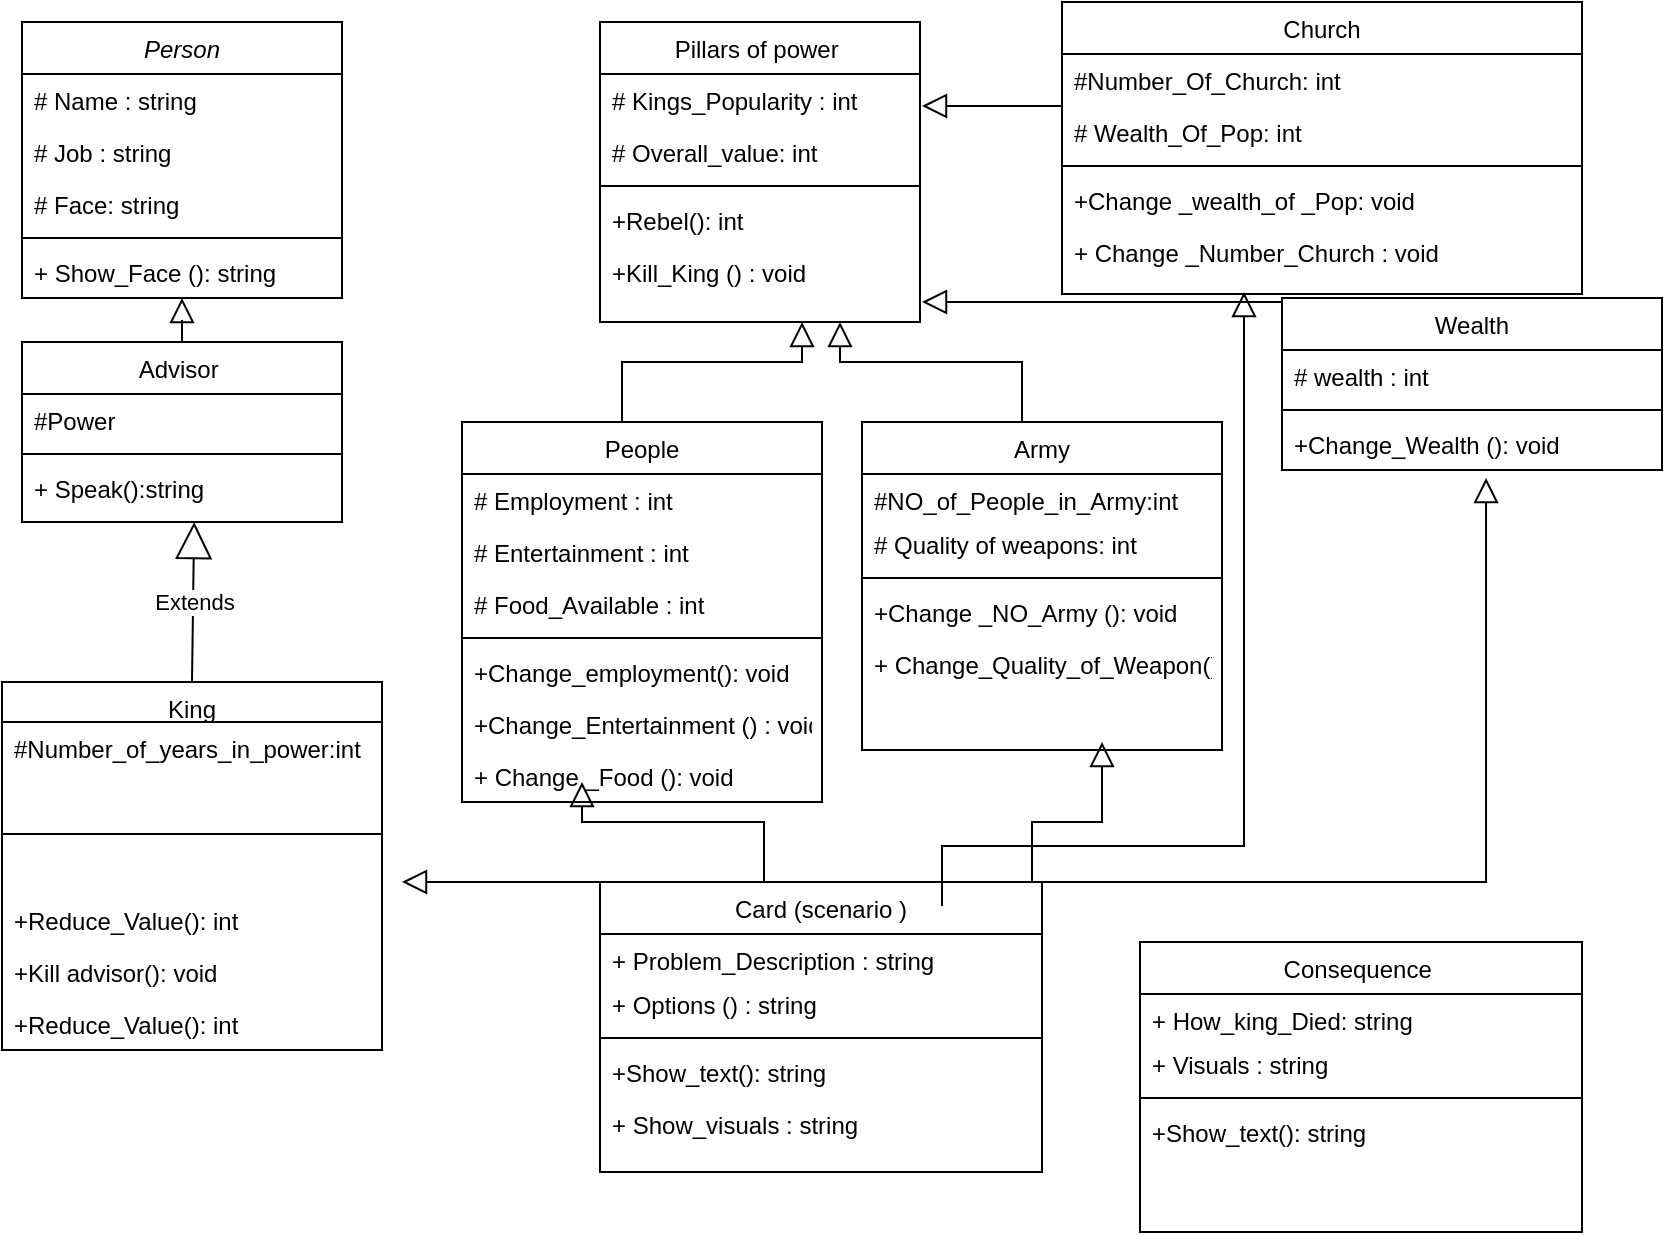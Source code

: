 <mxfile version="20.4.0" type="github">
  <diagram id="C5RBs43oDa-KdzZeNtuy" name="Page-1">
    <mxGraphModel dx="1422" dy="428" grid="1" gridSize="10" guides="1" tooltips="1" connect="1" arrows="1" fold="1" page="1" pageScale="1" pageWidth="827" pageHeight="1169" math="0" shadow="0">
      <root>
        <mxCell id="WIyWlLk6GJQsqaUBKTNV-0" />
        <mxCell id="WIyWlLk6GJQsqaUBKTNV-1" parent="WIyWlLk6GJQsqaUBKTNV-0" />
        <mxCell id="zkfFHV4jXpPFQw0GAbJ--0" value="Person" style="swimlane;fontStyle=2;align=center;verticalAlign=top;childLayout=stackLayout;horizontal=1;startSize=26;horizontalStack=0;resizeParent=1;resizeLast=0;collapsible=1;marginBottom=0;rounded=0;shadow=0;strokeWidth=1;" parent="WIyWlLk6GJQsqaUBKTNV-1" vertex="1">
          <mxGeometry y="10" width="160" height="138" as="geometry">
            <mxRectangle x="220" y="120" width="160" height="26" as="alternateBounds" />
          </mxGeometry>
        </mxCell>
        <mxCell id="zkfFHV4jXpPFQw0GAbJ--1" value="# Name : string" style="text;align=left;verticalAlign=top;spacingLeft=4;spacingRight=4;overflow=hidden;rotatable=0;points=[[0,0.5],[1,0.5]];portConstraint=eastwest;" parent="zkfFHV4jXpPFQw0GAbJ--0" vertex="1">
          <mxGeometry y="26" width="160" height="26" as="geometry" />
        </mxCell>
        <mxCell id="0gX9VI83qNNXE-XUlRoy-7" value="# Job : string" style="text;align=left;verticalAlign=top;spacingLeft=4;spacingRight=4;overflow=hidden;rotatable=0;points=[[0,0.5],[1,0.5]];portConstraint=eastwest;" parent="zkfFHV4jXpPFQw0GAbJ--0" vertex="1">
          <mxGeometry y="52" width="160" height="26" as="geometry" />
        </mxCell>
        <mxCell id="0gX9VI83qNNXE-XUlRoy-6" value="# Face: string" style="text;align=left;verticalAlign=top;spacingLeft=4;spacingRight=4;overflow=hidden;rotatable=0;points=[[0,0.5],[1,0.5]];portConstraint=eastwest;" parent="zkfFHV4jXpPFQw0GAbJ--0" vertex="1">
          <mxGeometry y="78" width="160" height="26" as="geometry" />
        </mxCell>
        <mxCell id="zkfFHV4jXpPFQw0GAbJ--4" value="" style="line;html=1;strokeWidth=1;align=left;verticalAlign=middle;spacingTop=-1;spacingLeft=3;spacingRight=3;rotatable=0;labelPosition=right;points=[];portConstraint=eastwest;" parent="zkfFHV4jXpPFQw0GAbJ--0" vertex="1">
          <mxGeometry y="104" width="160" height="8" as="geometry" />
        </mxCell>
        <mxCell id="0gX9VI83qNNXE-XUlRoy-8" value="+ Show_Face (): string" style="text;align=left;verticalAlign=top;spacingLeft=4;spacingRight=4;overflow=hidden;rotatable=0;points=[[0,0.5],[1,0.5]];portConstraint=eastwest;" parent="zkfFHV4jXpPFQw0GAbJ--0" vertex="1">
          <mxGeometry y="112" width="160" height="26" as="geometry" />
        </mxCell>
        <mxCell id="zkfFHV4jXpPFQw0GAbJ--13" value="Advisor " style="swimlane;fontStyle=0;align=center;verticalAlign=top;childLayout=stackLayout;horizontal=1;startSize=26;horizontalStack=0;resizeParent=1;resizeLast=0;collapsible=1;marginBottom=0;rounded=0;shadow=0;strokeWidth=1;" parent="WIyWlLk6GJQsqaUBKTNV-1" vertex="1">
          <mxGeometry y="170" width="160" height="90" as="geometry">
            <mxRectangle x="340" y="380" width="170" height="26" as="alternateBounds" />
          </mxGeometry>
        </mxCell>
        <mxCell id="zkfFHV4jXpPFQw0GAbJ--14" value="#Power" style="text;align=left;verticalAlign=top;spacingLeft=4;spacingRight=4;overflow=hidden;rotatable=0;points=[[0,0.5],[1,0.5]];portConstraint=eastwest;" parent="zkfFHV4jXpPFQw0GAbJ--13" vertex="1">
          <mxGeometry y="26" width="160" height="26" as="geometry" />
        </mxCell>
        <mxCell id="zkfFHV4jXpPFQw0GAbJ--15" value="" style="line;html=1;strokeWidth=1;align=left;verticalAlign=middle;spacingTop=-1;spacingLeft=3;spacingRight=3;rotatable=0;labelPosition=right;points=[];portConstraint=eastwest;" parent="zkfFHV4jXpPFQw0GAbJ--13" vertex="1">
          <mxGeometry y="52" width="160" height="8" as="geometry" />
        </mxCell>
        <mxCell id="0gX9VI83qNNXE-XUlRoy-9" value="+ Speak():string" style="text;align=left;verticalAlign=top;spacingLeft=4;spacingRight=4;overflow=hidden;rotatable=0;points=[[0,0.5],[1,0.5]];portConstraint=eastwest;" parent="zkfFHV4jXpPFQw0GAbJ--13" vertex="1">
          <mxGeometry y="60" width="160" height="26" as="geometry" />
        </mxCell>
        <mxCell id="zkfFHV4jXpPFQw0GAbJ--16" value="" style="endArrow=block;endSize=10;endFill=0;shadow=0;strokeWidth=1;rounded=0;edgeStyle=elbowEdgeStyle;elbow=vertical;" parent="WIyWlLk6GJQsqaUBKTNV-1" source="zkfFHV4jXpPFQw0GAbJ--13" target="zkfFHV4jXpPFQw0GAbJ--0" edge="1">
          <mxGeometry width="160" relative="1" as="geometry">
            <mxPoint x="-10" y="263" as="sourcePoint" />
            <mxPoint x="90" y="161" as="targetPoint" />
          </mxGeometry>
        </mxCell>
        <mxCell id="zkfFHV4jXpPFQw0GAbJ--17" value="Pillars of power " style="swimlane;fontStyle=0;align=center;verticalAlign=top;childLayout=stackLayout;horizontal=1;startSize=26;horizontalStack=0;resizeParent=1;resizeLast=0;collapsible=1;marginBottom=0;rounded=0;shadow=0;strokeWidth=1;" parent="WIyWlLk6GJQsqaUBKTNV-1" vertex="1">
          <mxGeometry x="289" y="10" width="160" height="150" as="geometry">
            <mxRectangle x="550" y="140" width="160" height="26" as="alternateBounds" />
          </mxGeometry>
        </mxCell>
        <mxCell id="zkfFHV4jXpPFQw0GAbJ--18" value="# Kings_Popularity : int" style="text;align=left;verticalAlign=top;spacingLeft=4;spacingRight=4;overflow=hidden;rotatable=0;points=[[0,0.5],[1,0.5]];portConstraint=eastwest;" parent="zkfFHV4jXpPFQw0GAbJ--17" vertex="1">
          <mxGeometry y="26" width="160" height="26" as="geometry" />
        </mxCell>
        <mxCell id="0gX9VI83qNNXE-XUlRoy-62" value="" style="endArrow=block;endSize=10;endFill=0;shadow=0;strokeWidth=1;rounded=0;edgeStyle=elbowEdgeStyle;elbow=vertical;exitX=0;exitY=0.25;exitDx=0;exitDy=0;" parent="zkfFHV4jXpPFQw0GAbJ--17" edge="1">
          <mxGeometry width="160" relative="1" as="geometry">
            <mxPoint x="231" y="52" as="sourcePoint" />
            <mxPoint x="161" y="42" as="targetPoint" />
            <Array as="points">
              <mxPoint x="201" y="42" />
              <mxPoint x="252" y="52" />
            </Array>
          </mxGeometry>
        </mxCell>
        <mxCell id="zkfFHV4jXpPFQw0GAbJ--19" value="# Overall_value: int " style="text;align=left;verticalAlign=top;spacingLeft=4;spacingRight=4;overflow=hidden;rotatable=0;points=[[0,0.5],[1,0.5]];portConstraint=eastwest;rounded=0;shadow=0;html=0;" parent="zkfFHV4jXpPFQw0GAbJ--17" vertex="1">
          <mxGeometry y="52" width="160" height="26" as="geometry" />
        </mxCell>
        <mxCell id="zkfFHV4jXpPFQw0GAbJ--23" value="" style="line;html=1;strokeWidth=1;align=left;verticalAlign=middle;spacingTop=-1;spacingLeft=3;spacingRight=3;rotatable=0;labelPosition=right;points=[];portConstraint=eastwest;" parent="zkfFHV4jXpPFQw0GAbJ--17" vertex="1">
          <mxGeometry y="78" width="160" height="8" as="geometry" />
        </mxCell>
        <mxCell id="zkfFHV4jXpPFQw0GAbJ--24" value="+Rebel(): int" style="text;align=left;verticalAlign=top;spacingLeft=4;spacingRight=4;overflow=hidden;rotatable=0;points=[[0,0.5],[1,0.5]];portConstraint=eastwest;" parent="zkfFHV4jXpPFQw0GAbJ--17" vertex="1">
          <mxGeometry y="86" width="160" height="26" as="geometry" />
        </mxCell>
        <mxCell id="zkfFHV4jXpPFQw0GAbJ--25" value="+Kill_King () : void " style="text;align=left;verticalAlign=top;spacingLeft=4;spacingRight=4;overflow=hidden;rotatable=0;points=[[0,0.5],[1,0.5]];portConstraint=eastwest;" parent="zkfFHV4jXpPFQw0GAbJ--17" vertex="1">
          <mxGeometry y="112" width="160" height="26" as="geometry" />
        </mxCell>
        <mxCell id="0gX9VI83qNNXE-XUlRoy-3" value="King" style="swimlane;fontStyle=0;align=center;verticalAlign=top;childLayout=stackLayout;horizontal=1;startSize=20;horizontalStack=0;resizeParent=1;resizeLast=0;collapsible=1;marginBottom=0;rounded=0;shadow=0;strokeWidth=1;" parent="WIyWlLk6GJQsqaUBKTNV-1" vertex="1">
          <mxGeometry x="-10" y="340" width="190" height="184" as="geometry">
            <mxRectangle x="340" y="380" width="170" height="26" as="alternateBounds" />
          </mxGeometry>
        </mxCell>
        <mxCell id="SNdf_yqUNU2X2hE9lCXO-0" value="#Number_of_years_in_power:int" style="text;align=left;verticalAlign=top;spacingLeft=4;spacingRight=4;overflow=hidden;rotatable=0;points=[[0,0.5],[1,0.5]];portConstraint=eastwest;" vertex="1" parent="0gX9VI83qNNXE-XUlRoy-3">
          <mxGeometry y="20" width="190" height="26" as="geometry" />
        </mxCell>
        <mxCell id="0gX9VI83qNNXE-XUlRoy-5" value="" style="line;html=1;strokeWidth=1;align=left;verticalAlign=middle;spacingTop=-1;spacingLeft=3;spacingRight=3;rotatable=0;labelPosition=right;points=[];portConstraint=eastwest;" parent="0gX9VI83qNNXE-XUlRoy-3" vertex="1">
          <mxGeometry y="46" width="190" height="60" as="geometry" />
        </mxCell>
        <mxCell id="0gX9VI83qNNXE-XUlRoy-4" value="+Reduce_Value(): int" style="text;align=left;verticalAlign=top;spacingLeft=4;spacingRight=4;overflow=hidden;rotatable=0;points=[[0,0.5],[1,0.5]];portConstraint=eastwest;" parent="0gX9VI83qNNXE-XUlRoy-3" vertex="1">
          <mxGeometry y="106" width="190" height="26" as="geometry" />
        </mxCell>
        <mxCell id="0gX9VI83qNNXE-XUlRoy-12" value="+Kill advisor(): void" style="text;align=left;verticalAlign=top;spacingLeft=4;spacingRight=4;overflow=hidden;rotatable=0;points=[[0,0.5],[1,0.5]];portConstraint=eastwest;" parent="0gX9VI83qNNXE-XUlRoy-3" vertex="1">
          <mxGeometry y="132" width="190" height="26" as="geometry" />
        </mxCell>
        <mxCell id="0gX9VI83qNNXE-XUlRoy-11" value="+Reduce_Value(): int" style="text;align=left;verticalAlign=top;spacingLeft=4;spacingRight=4;overflow=hidden;rotatable=0;points=[[0,0.5],[1,0.5]];portConstraint=eastwest;" parent="0gX9VI83qNNXE-XUlRoy-3" vertex="1">
          <mxGeometry y="158" width="190" height="26" as="geometry" />
        </mxCell>
        <mxCell id="0gX9VI83qNNXE-XUlRoy-20" value="Extends" style="endArrow=block;endSize=16;endFill=0;html=1;rounded=0;exitX=0.5;exitY=0;exitDx=0;exitDy=0;entryX=0.538;entryY=1.154;entryDx=0;entryDy=0;entryPerimeter=0;" parent="WIyWlLk6GJQsqaUBKTNV-1" source="0gX9VI83qNNXE-XUlRoy-3" edge="1" target="0gX9VI83qNNXE-XUlRoy-9">
          <mxGeometry width="160" relative="1" as="geometry">
            <mxPoint x="150" y="290" as="sourcePoint" />
            <mxPoint x="90" y="280" as="targetPoint" />
          </mxGeometry>
        </mxCell>
        <mxCell id="0gX9VI83qNNXE-XUlRoy-22" value="" style="endArrow=block;endSize=10;endFill=0;shadow=0;strokeWidth=1;rounded=0;edgeStyle=elbowEdgeStyle;elbow=vertical;" parent="WIyWlLk6GJQsqaUBKTNV-1" edge="1">
          <mxGeometry width="160" relative="1" as="geometry">
            <mxPoint x="300" y="210" as="sourcePoint" />
            <mxPoint x="390" y="160" as="targetPoint" />
            <Array as="points">
              <mxPoint x="350" y="180" />
            </Array>
          </mxGeometry>
        </mxCell>
        <mxCell id="0gX9VI83qNNXE-XUlRoy-23" value="People" style="swimlane;fontStyle=0;align=center;verticalAlign=top;childLayout=stackLayout;horizontal=1;startSize=26;horizontalStack=0;resizeParent=1;resizeLast=0;collapsible=1;marginBottom=0;rounded=0;shadow=0;strokeWidth=1;" parent="WIyWlLk6GJQsqaUBKTNV-1" vertex="1">
          <mxGeometry x="220" y="210" width="180" height="190" as="geometry">
            <mxRectangle x="550" y="140" width="160" height="26" as="alternateBounds" />
          </mxGeometry>
        </mxCell>
        <mxCell id="0gX9VI83qNNXE-XUlRoy-41" value="# Employment : int" style="text;align=left;verticalAlign=top;spacingLeft=4;spacingRight=4;overflow=hidden;rotatable=0;points=[[0,0.5],[1,0.5]];portConstraint=eastwest;rounded=0;shadow=0;html=0;" parent="0gX9VI83qNNXE-XUlRoy-23" vertex="1">
          <mxGeometry y="26" width="180" height="26" as="geometry" />
        </mxCell>
        <mxCell id="0gX9VI83qNNXE-XUlRoy-42" value="# Entertainment : int" style="text;align=left;verticalAlign=top;spacingLeft=4;spacingRight=4;overflow=hidden;rotatable=0;points=[[0,0.5],[1,0.5]];portConstraint=eastwest;rounded=0;shadow=0;html=0;" parent="0gX9VI83qNNXE-XUlRoy-23" vertex="1">
          <mxGeometry y="52" width="180" height="26" as="geometry" />
        </mxCell>
        <mxCell id="0gX9VI83qNNXE-XUlRoy-43" value="# Food_Available : int" style="text;align=left;verticalAlign=top;spacingLeft=4;spacingRight=4;overflow=hidden;rotatable=0;points=[[0,0.5],[1,0.5]];portConstraint=eastwest;rounded=0;shadow=0;html=0;" parent="0gX9VI83qNNXE-XUlRoy-23" vertex="1">
          <mxGeometry y="78" width="180" height="26" as="geometry" />
        </mxCell>
        <mxCell id="0gX9VI83qNNXE-XUlRoy-26" value="" style="line;html=1;strokeWidth=1;align=left;verticalAlign=middle;spacingTop=-1;spacingLeft=3;spacingRight=3;rotatable=0;labelPosition=right;points=[];portConstraint=eastwest;" parent="0gX9VI83qNNXE-XUlRoy-23" vertex="1">
          <mxGeometry y="104" width="180" height="8" as="geometry" />
        </mxCell>
        <mxCell id="0gX9VI83qNNXE-XUlRoy-70" value="+Change_employment(): void" style="text;align=left;verticalAlign=top;spacingLeft=4;spacingRight=4;overflow=hidden;rotatable=0;points=[[0,0.5],[1,0.5]];portConstraint=eastwest;rounded=0;shadow=0;html=0;" parent="0gX9VI83qNNXE-XUlRoy-23" vertex="1">
          <mxGeometry y="112" width="180" height="26" as="geometry" />
        </mxCell>
        <mxCell id="0gX9VI83qNNXE-XUlRoy-75" value="+Change_Entertainment () : void" style="text;align=left;verticalAlign=top;spacingLeft=4;spacingRight=4;overflow=hidden;rotatable=0;points=[[0,0.5],[1,0.5]];portConstraint=eastwest;rounded=0;shadow=0;html=0;" parent="0gX9VI83qNNXE-XUlRoy-23" vertex="1">
          <mxGeometry y="138" width="180" height="26" as="geometry" />
        </mxCell>
        <mxCell id="0gX9VI83qNNXE-XUlRoy-83" value="+ Change _Food (): void" style="text;align=left;verticalAlign=top;spacingLeft=4;spacingRight=4;overflow=hidden;rotatable=0;points=[[0,0.5],[1,0.5]];portConstraint=eastwest;rounded=0;shadow=0;html=0;" parent="0gX9VI83qNNXE-XUlRoy-23" vertex="1">
          <mxGeometry y="164" width="180" height="26" as="geometry" />
        </mxCell>
        <mxCell id="0gX9VI83qNNXE-XUlRoy-44" value="Army" style="swimlane;fontStyle=0;align=center;verticalAlign=top;childLayout=stackLayout;horizontal=1;startSize=26;horizontalStack=0;resizeParent=1;resizeLast=0;collapsible=1;marginBottom=0;rounded=0;shadow=0;strokeWidth=1;" parent="WIyWlLk6GJQsqaUBKTNV-1" vertex="1">
          <mxGeometry x="420" y="210" width="180" height="164" as="geometry">
            <mxRectangle x="550" y="140" width="160" height="26" as="alternateBounds" />
          </mxGeometry>
        </mxCell>
        <mxCell id="0gX9VI83qNNXE-XUlRoy-45" value="#NO_of_People_in_Army:int" style="text;align=left;verticalAlign=top;spacingLeft=4;spacingRight=4;overflow=hidden;rotatable=0;points=[[0,0.5],[1,0.5]];portConstraint=eastwest;rounded=0;shadow=0;html=0;" parent="0gX9VI83qNNXE-XUlRoy-44" vertex="1">
          <mxGeometry y="26" width="180" height="22" as="geometry" />
        </mxCell>
        <mxCell id="0gX9VI83qNNXE-XUlRoy-46" value="# Quality of weapons: int" style="text;align=left;verticalAlign=top;spacingLeft=4;spacingRight=4;overflow=hidden;rotatable=0;points=[[0,0.5],[1,0.5]];portConstraint=eastwest;rounded=0;shadow=0;html=0;" parent="0gX9VI83qNNXE-XUlRoy-44" vertex="1">
          <mxGeometry y="48" width="180" height="26" as="geometry" />
        </mxCell>
        <mxCell id="0gX9VI83qNNXE-XUlRoy-48" value="" style="line;html=1;strokeWidth=1;align=left;verticalAlign=middle;spacingTop=-1;spacingLeft=3;spacingRight=3;rotatable=0;labelPosition=right;points=[];portConstraint=eastwest;" parent="0gX9VI83qNNXE-XUlRoy-44" vertex="1">
          <mxGeometry y="74" width="180" height="8" as="geometry" />
        </mxCell>
        <mxCell id="0gX9VI83qNNXE-XUlRoy-85" value="+Change _NO_Army (): void&#xa;" style="text;align=left;verticalAlign=top;spacingLeft=4;spacingRight=4;overflow=hidden;rotatable=0;points=[[0,0.5],[1,0.5]];portConstraint=eastwest;rounded=0;shadow=0;html=0;" parent="0gX9VI83qNNXE-XUlRoy-44" vertex="1">
          <mxGeometry y="82" width="180" height="26" as="geometry" />
        </mxCell>
        <mxCell id="0gX9VI83qNNXE-XUlRoy-86" value="+ Change_Quality_of_Weapon():int" style="text;align=left;verticalAlign=top;spacingLeft=4;spacingRight=4;overflow=hidden;rotatable=0;points=[[0,0.5],[1,0.5]];portConstraint=eastwest;rounded=0;shadow=0;html=0;" parent="0gX9VI83qNNXE-XUlRoy-44" vertex="1">
          <mxGeometry y="108" width="180" height="26" as="geometry" />
        </mxCell>
        <mxCell id="0gX9VI83qNNXE-XUlRoy-51" value="" style="endArrow=block;endSize=10;endFill=0;shadow=0;strokeWidth=1;rounded=0;edgeStyle=elbowEdgeStyle;elbow=vertical;entryX=0.75;entryY=1;entryDx=0;entryDy=0;" parent="WIyWlLk6GJQsqaUBKTNV-1" target="zkfFHV4jXpPFQw0GAbJ--17" edge="1">
          <mxGeometry width="160" relative="1" as="geometry">
            <mxPoint x="500" y="210" as="sourcePoint" />
            <mxPoint x="410" y="170" as="targetPoint" />
            <Array as="points">
              <mxPoint x="550" y="180" />
            </Array>
          </mxGeometry>
        </mxCell>
        <mxCell id="0gX9VI83qNNXE-XUlRoy-52" value="Church" style="swimlane;fontStyle=0;align=center;verticalAlign=top;childLayout=stackLayout;horizontal=1;startSize=26;horizontalStack=0;resizeParent=1;resizeLast=0;collapsible=1;marginBottom=0;rounded=0;shadow=0;strokeWidth=1;" parent="WIyWlLk6GJQsqaUBKTNV-1" vertex="1">
          <mxGeometry x="520" width="260" height="146" as="geometry">
            <mxRectangle x="550" y="140" width="160" height="26" as="alternateBounds" />
          </mxGeometry>
        </mxCell>
        <mxCell id="0gX9VI83qNNXE-XUlRoy-53" value="#Number_Of_Church: int" style="text;align=left;verticalAlign=top;spacingLeft=4;spacingRight=4;overflow=hidden;rotatable=0;points=[[0,0.5],[1,0.5]];portConstraint=eastwest;rounded=0;shadow=0;html=0;" parent="0gX9VI83qNNXE-XUlRoy-52" vertex="1">
          <mxGeometry y="26" width="260" height="26" as="geometry" />
        </mxCell>
        <mxCell id="0gX9VI83qNNXE-XUlRoy-54" value="# Wealth_Of_Pop: int" style="text;align=left;verticalAlign=top;spacingLeft=4;spacingRight=4;overflow=hidden;rotatable=0;points=[[0,0.5],[1,0.5]];portConstraint=eastwest;rounded=0;shadow=0;html=0;" parent="0gX9VI83qNNXE-XUlRoy-52" vertex="1">
          <mxGeometry y="52" width="260" height="26" as="geometry" />
        </mxCell>
        <mxCell id="0gX9VI83qNNXE-XUlRoy-55" value="" style="line;html=1;strokeWidth=1;align=left;verticalAlign=middle;spacingTop=-1;spacingLeft=3;spacingRight=3;rotatable=0;labelPosition=right;points=[];portConstraint=eastwest;" parent="0gX9VI83qNNXE-XUlRoy-52" vertex="1">
          <mxGeometry y="78" width="260" height="8" as="geometry" />
        </mxCell>
        <mxCell id="0gX9VI83qNNXE-XUlRoy-90" value="+Change _wealth_of _Pop: void" style="text;align=left;verticalAlign=top;spacingLeft=4;spacingRight=4;overflow=hidden;rotatable=0;points=[[0,0.5],[1,0.5]];portConstraint=eastwest;rounded=0;shadow=0;html=0;" parent="0gX9VI83qNNXE-XUlRoy-52" vertex="1">
          <mxGeometry y="86" width="260" height="26" as="geometry" />
        </mxCell>
        <mxCell id="0gX9VI83qNNXE-XUlRoy-91" style="edgeStyle=orthogonalEdgeStyle;rounded=0;orthogonalLoop=1;jettySize=auto;html=1;exitX=1;exitY=0.5;exitDx=0;exitDy=0;" parent="0gX9VI83qNNXE-XUlRoy-52" source="0gX9VI83qNNXE-XUlRoy-53" target="0gX9VI83qNNXE-XUlRoy-53" edge="1">
          <mxGeometry relative="1" as="geometry" />
        </mxCell>
        <mxCell id="0gX9VI83qNNXE-XUlRoy-92" value="+ Change _Number_Church : void" style="text;align=left;verticalAlign=top;spacingLeft=4;spacingRight=4;overflow=hidden;rotatable=0;points=[[0,0.5],[1,0.5]];portConstraint=eastwest;rounded=0;shadow=0;html=0;" parent="0gX9VI83qNNXE-XUlRoy-52" vertex="1">
          <mxGeometry y="112" width="260" height="34" as="geometry" />
        </mxCell>
        <mxCell id="0gX9VI83qNNXE-XUlRoy-56" value="Wealth" style="swimlane;fontStyle=0;align=center;verticalAlign=top;childLayout=stackLayout;horizontal=1;startSize=26;horizontalStack=0;resizeParent=1;resizeLast=0;collapsible=1;marginBottom=0;rounded=0;shadow=0;strokeWidth=1;" parent="WIyWlLk6GJQsqaUBKTNV-1" vertex="1">
          <mxGeometry x="630" y="148" width="190" height="86" as="geometry">
            <mxRectangle x="550" y="140" width="160" height="26" as="alternateBounds" />
          </mxGeometry>
        </mxCell>
        <mxCell id="0gX9VI83qNNXE-XUlRoy-57" value="# wealth : int" style="text;align=left;verticalAlign=top;spacingLeft=4;spacingRight=4;overflow=hidden;rotatable=0;points=[[0,0.5],[1,0.5]];portConstraint=eastwest;rounded=0;shadow=0;html=0;" parent="0gX9VI83qNNXE-XUlRoy-56" vertex="1">
          <mxGeometry y="26" width="190" height="26" as="geometry" />
        </mxCell>
        <mxCell id="0gX9VI83qNNXE-XUlRoy-59" value="" style="line;html=1;strokeWidth=1;align=left;verticalAlign=middle;spacingTop=-1;spacingLeft=3;spacingRight=3;rotatable=0;labelPosition=right;points=[];portConstraint=eastwest;" parent="0gX9VI83qNNXE-XUlRoy-56" vertex="1">
          <mxGeometry y="52" width="190" height="8" as="geometry" />
        </mxCell>
        <mxCell id="0gX9VI83qNNXE-XUlRoy-87" value="+Change_Wealth (): void" style="text;align=left;verticalAlign=top;spacingLeft=4;spacingRight=4;overflow=hidden;rotatable=0;points=[[0,0.5],[1,0.5]];portConstraint=eastwest;rounded=0;shadow=0;html=0;" parent="0gX9VI83qNNXE-XUlRoy-56" vertex="1">
          <mxGeometry y="60" width="190" height="26" as="geometry" />
        </mxCell>
        <mxCell id="0gX9VI83qNNXE-XUlRoy-61" value="" style="endArrow=block;endSize=10;endFill=0;shadow=0;strokeWidth=1;rounded=0;edgeStyle=elbowEdgeStyle;elbow=vertical;exitX=0;exitY=0.25;exitDx=0;exitDy=0;" parent="WIyWlLk6GJQsqaUBKTNV-1" source="0gX9VI83qNNXE-XUlRoy-56" edge="1">
          <mxGeometry width="160" relative="1" as="geometry">
            <mxPoint x="611" y="190" as="sourcePoint" />
            <mxPoint x="450" y="150" as="targetPoint" />
            <Array as="points">
              <mxPoint x="610" y="150" />
              <mxPoint x="661" y="160" />
            </Array>
          </mxGeometry>
        </mxCell>
        <mxCell id="0gX9VI83qNNXE-XUlRoy-63" value="Card (scenario )" style="swimlane;fontStyle=0;align=center;verticalAlign=top;childLayout=stackLayout;horizontal=1;startSize=26;horizontalStack=0;resizeParent=1;resizeLast=0;collapsible=1;marginBottom=0;rounded=0;shadow=0;strokeWidth=1;" parent="WIyWlLk6GJQsqaUBKTNV-1" vertex="1">
          <mxGeometry x="289" y="440" width="221" height="145" as="geometry">
            <mxRectangle x="550" y="140" width="160" height="26" as="alternateBounds" />
          </mxGeometry>
        </mxCell>
        <mxCell id="0gX9VI83qNNXE-XUlRoy-64" value="+ Problem_Description : string" style="text;align=left;verticalAlign=top;spacingLeft=4;spacingRight=4;overflow=hidden;rotatable=0;points=[[0,0.5],[1,0.5]];portConstraint=eastwest;" parent="0gX9VI83qNNXE-XUlRoy-63" vertex="1">
          <mxGeometry y="26" width="221" height="22" as="geometry" />
        </mxCell>
        <mxCell id="0gX9VI83qNNXE-XUlRoy-66" value="+ Options () : string" style="text;align=left;verticalAlign=top;spacingLeft=4;spacingRight=4;overflow=hidden;rotatable=0;points=[[0,0.5],[1,0.5]];portConstraint=eastwest;rounded=0;shadow=0;html=0;" parent="0gX9VI83qNNXE-XUlRoy-63" vertex="1">
          <mxGeometry y="48" width="221" height="26" as="geometry" />
        </mxCell>
        <mxCell id="0gX9VI83qNNXE-XUlRoy-67" value="" style="line;html=1;strokeWidth=1;align=left;verticalAlign=middle;spacingTop=-1;spacingLeft=3;spacingRight=3;rotatable=0;labelPosition=right;points=[];portConstraint=eastwest;" parent="0gX9VI83qNNXE-XUlRoy-63" vertex="1">
          <mxGeometry y="74" width="221" height="8" as="geometry" />
        </mxCell>
        <mxCell id="0gX9VI83qNNXE-XUlRoy-105" value="+Show_text(): string" style="text;align=left;verticalAlign=top;spacingLeft=4;spacingRight=4;overflow=hidden;rotatable=0;points=[[0,0.5],[1,0.5]];portConstraint=eastwest;" parent="0gX9VI83qNNXE-XUlRoy-63" vertex="1">
          <mxGeometry y="82" width="221" height="26" as="geometry" />
        </mxCell>
        <mxCell id="0gX9VI83qNNXE-XUlRoy-104" value="+ Show_visuals : string" style="text;align=left;verticalAlign=top;spacingLeft=4;spacingRight=4;overflow=hidden;rotatable=0;points=[[0,0.5],[1,0.5]];portConstraint=eastwest;" parent="0gX9VI83qNNXE-XUlRoy-63" vertex="1">
          <mxGeometry y="108" width="221" height="26" as="geometry" />
        </mxCell>
        <mxCell id="0gX9VI83qNNXE-XUlRoy-94" value="" style="endArrow=block;endSize=10;endFill=0;shadow=0;strokeWidth=1;rounded=0;edgeStyle=elbowEdgeStyle;elbow=vertical;entryX=0.75;entryY=1;entryDx=0;entryDy=0;" parent="WIyWlLk6GJQsqaUBKTNV-1" edge="1">
          <mxGeometry width="160" relative="1" as="geometry">
            <mxPoint x="371" y="440" as="sourcePoint" />
            <mxPoint x="280" y="390" as="targetPoint" />
            <Array as="points">
              <mxPoint x="421" y="410" />
            </Array>
          </mxGeometry>
        </mxCell>
        <mxCell id="0gX9VI83qNNXE-XUlRoy-95" value="" style="endArrow=block;endSize=10;endFill=0;shadow=0;strokeWidth=1;rounded=0;edgeStyle=elbowEdgeStyle;elbow=vertical;" parent="WIyWlLk6GJQsqaUBKTNV-1" edge="1">
          <mxGeometry width="160" relative="1" as="geometry">
            <mxPoint x="505" y="440" as="sourcePoint" />
            <mxPoint x="540" y="370" as="targetPoint" />
            <Array as="points">
              <mxPoint x="555" y="410" />
            </Array>
          </mxGeometry>
        </mxCell>
        <mxCell id="0gX9VI83qNNXE-XUlRoy-96" value="" style="endArrow=block;endSize=10;endFill=0;shadow=0;strokeWidth=1;rounded=0;edgeStyle=elbowEdgeStyle;elbow=vertical;entryX=0.537;entryY=1.154;entryDx=0;entryDy=0;entryPerimeter=0;" parent="WIyWlLk6GJQsqaUBKTNV-1" target="0gX9VI83qNNXE-XUlRoy-87" edge="1">
          <mxGeometry width="160" relative="1" as="geometry">
            <mxPoint x="510" y="470" as="sourcePoint" />
            <mxPoint x="545" y="410" as="targetPoint" />
            <Array as="points">
              <mxPoint x="560" y="440" />
            </Array>
          </mxGeometry>
        </mxCell>
        <mxCell id="0gX9VI83qNNXE-XUlRoy-97" value="" style="endArrow=block;endSize=10;endFill=0;shadow=0;strokeWidth=1;rounded=0;edgeStyle=elbowEdgeStyle;elbow=vertical;entryX=0.35;entryY=0.971;entryDx=0;entryDy=0;entryPerimeter=0;" parent="WIyWlLk6GJQsqaUBKTNV-1" target="0gX9VI83qNNXE-XUlRoy-92" edge="1">
          <mxGeometry width="160" relative="1" as="geometry">
            <mxPoint x="460" y="452" as="sourcePoint" />
            <mxPoint x="682.03" y="220.004" as="targetPoint" />
            <Array as="points">
              <mxPoint x="510" y="422" />
            </Array>
          </mxGeometry>
        </mxCell>
        <mxCell id="0gX9VI83qNNXE-XUlRoy-98" value="" style="endArrow=block;endSize=10;endFill=0;shadow=0;strokeWidth=1;rounded=0;edgeStyle=elbowEdgeStyle;elbow=vertical;exitX=0;exitY=0.5;exitDx=0;exitDy=0;" parent="WIyWlLk6GJQsqaUBKTNV-1" source="0gX9VI83qNNXE-XUlRoy-64" edge="1">
          <mxGeometry width="160" relative="1" as="geometry">
            <mxPoint x="281" y="480" as="sourcePoint" />
            <mxPoint x="190" y="440" as="targetPoint" />
            <Array as="points">
              <mxPoint x="210" y="440" />
              <mxPoint x="230" y="470" />
            </Array>
          </mxGeometry>
        </mxCell>
        <mxCell id="0gX9VI83qNNXE-XUlRoy-99" value="Consequence " style="swimlane;fontStyle=0;align=center;verticalAlign=top;childLayout=stackLayout;horizontal=1;startSize=26;horizontalStack=0;resizeParent=1;resizeLast=0;collapsible=1;marginBottom=0;rounded=0;shadow=0;strokeWidth=1;" parent="WIyWlLk6GJQsqaUBKTNV-1" vertex="1">
          <mxGeometry x="559" y="470" width="221" height="145" as="geometry">
            <mxRectangle x="550" y="140" width="160" height="26" as="alternateBounds" />
          </mxGeometry>
        </mxCell>
        <mxCell id="0gX9VI83qNNXE-XUlRoy-100" value="+ How_king_Died: string" style="text;align=left;verticalAlign=top;spacingLeft=4;spacingRight=4;overflow=hidden;rotatable=0;points=[[0,0.5],[1,0.5]];portConstraint=eastwest;" parent="0gX9VI83qNNXE-XUlRoy-99" vertex="1">
          <mxGeometry y="26" width="221" height="22" as="geometry" />
        </mxCell>
        <mxCell id="0gX9VI83qNNXE-XUlRoy-101" value="+ Visuals : string " style="text;align=left;verticalAlign=top;spacingLeft=4;spacingRight=4;overflow=hidden;rotatable=0;points=[[0,0.5],[1,0.5]];portConstraint=eastwest;rounded=0;shadow=0;html=0;" parent="0gX9VI83qNNXE-XUlRoy-99" vertex="1">
          <mxGeometry y="48" width="221" height="26" as="geometry" />
        </mxCell>
        <mxCell id="0gX9VI83qNNXE-XUlRoy-102" value="" style="line;html=1;strokeWidth=1;align=left;verticalAlign=middle;spacingTop=-1;spacingLeft=3;spacingRight=3;rotatable=0;labelPosition=right;points=[];portConstraint=eastwest;" parent="0gX9VI83qNNXE-XUlRoy-99" vertex="1">
          <mxGeometry y="74" width="221" height="8" as="geometry" />
        </mxCell>
        <mxCell id="0gX9VI83qNNXE-XUlRoy-103" value="+Show_text(): string" style="text;align=left;verticalAlign=top;spacingLeft=4;spacingRight=4;overflow=hidden;rotatable=0;points=[[0,0.5],[1,0.5]];portConstraint=eastwest;" parent="0gX9VI83qNNXE-XUlRoy-99" vertex="1">
          <mxGeometry y="82" width="221" height="26" as="geometry" />
        </mxCell>
      </root>
    </mxGraphModel>
  </diagram>
</mxfile>
